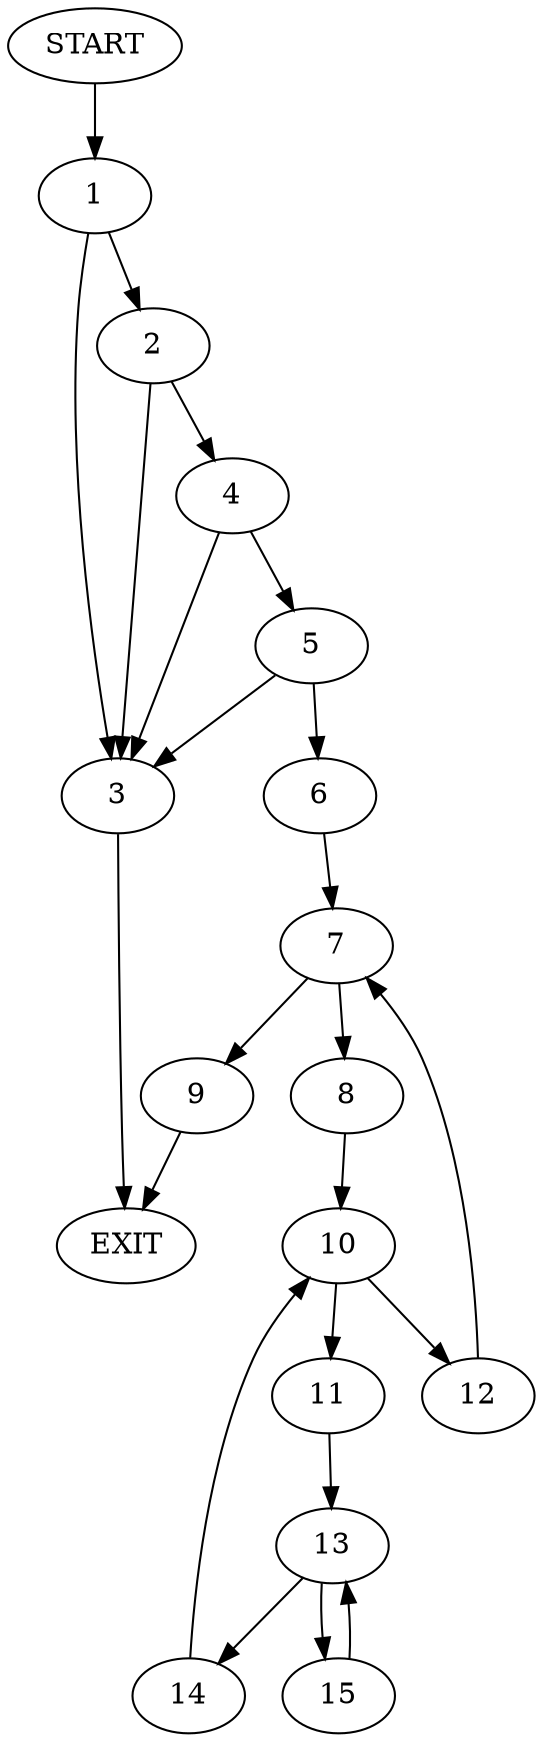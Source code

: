 digraph {
0 [label="START"]
16 [label="EXIT"]
0 -> 1
1 -> 2
1 -> 3
3 -> 16
2 -> 3
2 -> 4
4 -> 5
4 -> 3
5 -> 3
5 -> 6
6 -> 7
7 -> 8
7 -> 9
8 -> 10
9 -> 16
10 -> 11
10 -> 12
12 -> 7
11 -> 13
13 -> 14
13 -> 15
15 -> 13
14 -> 10
}

